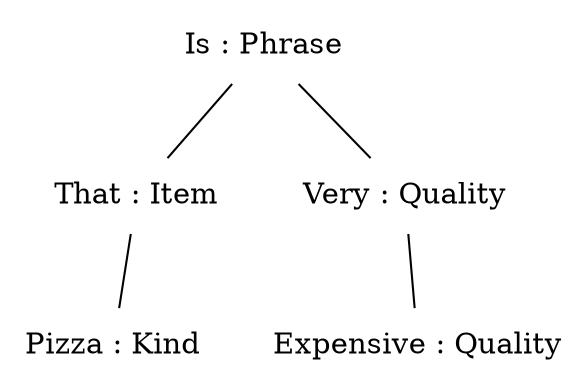 graph {
n0[label = "Is : Phrase", style = "solid", shape = "plaintext"] ;
n0_0[label = "That : Item", style = "solid", shape = "plaintext"] ;
n0 -- n0_0 [style = "solid"];
n0_0_0[label = "Pizza : Kind", style = "solid", shape = "plaintext"] ;
n0_0 -- n0_0_0 [style = "solid"];
n1_0[label = "Very : Quality", style = "solid", shape = "plaintext"] ;
n0 -- n1_0 [style = "solid"];
n0_1_0[label = "Expensive : Quality", style = "solid", shape = "plaintext"] ;
n1_0 -- n0_1_0 [style = "solid"];
}

